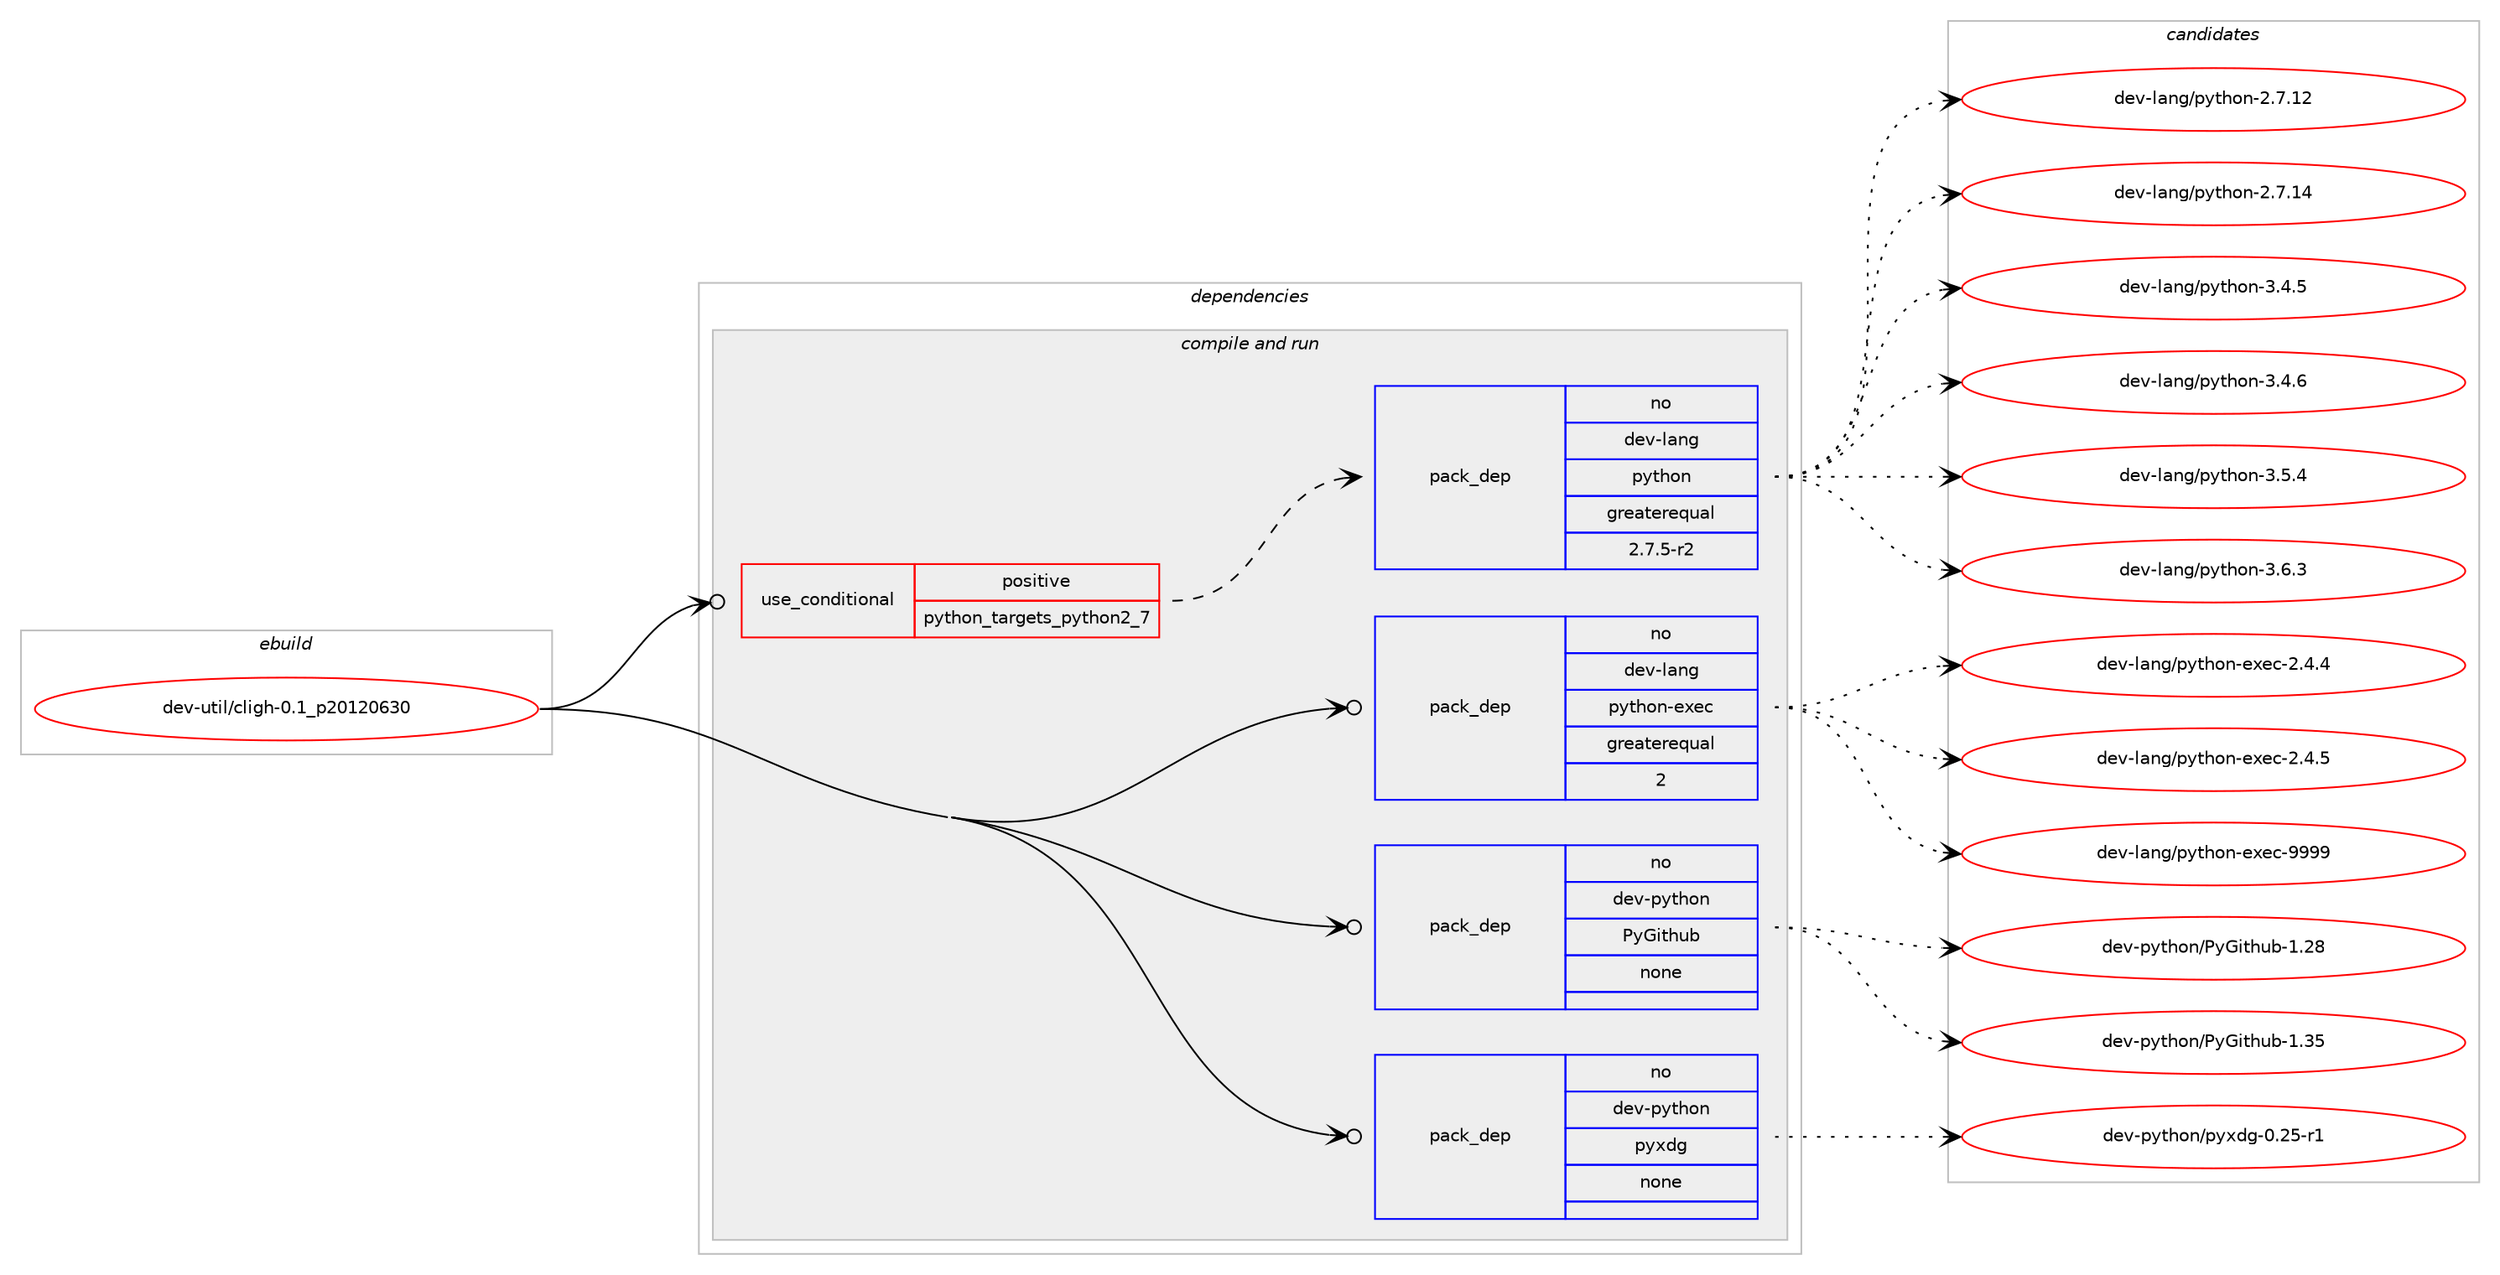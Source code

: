 digraph prolog {

# *************
# Graph options
# *************

newrank=true;
concentrate=true;
compound=true;
graph [rankdir=LR,fontname=Helvetica,fontsize=10,ranksep=1.5];#, ranksep=2.5, nodesep=0.2];
edge  [arrowhead=vee];
node  [fontname=Helvetica,fontsize=10];

# **********
# The ebuild
# **********

subgraph cluster_leftcol {
color=gray;
rank=same;
label=<<i>ebuild</i>>;
id [label="dev-util/cligh-0.1_p20120630", color=red, width=4, href="../dev-util/cligh-0.1_p20120630.svg"];
}

# ****************
# The dependencies
# ****************

subgraph cluster_midcol {
color=gray;
label=<<i>dependencies</i>>;
subgraph cluster_compile {
fillcolor="#eeeeee";
style=filled;
label=<<i>compile</i>>;
}
subgraph cluster_compileandrun {
fillcolor="#eeeeee";
style=filled;
label=<<i>compile and run</i>>;
subgraph cond77534 {
dependency283062 [label=<<TABLE BORDER="0" CELLBORDER="1" CELLSPACING="0" CELLPADDING="4"><TR><TD ROWSPAN="3" CELLPADDING="10">use_conditional</TD></TR><TR><TD>positive</TD></TR><TR><TD>python_targets_python2_7</TD></TR></TABLE>>, shape=none, color=red];
subgraph pack201320 {
dependency283063 [label=<<TABLE BORDER="0" CELLBORDER="1" CELLSPACING="0" CELLPADDING="4" WIDTH="220"><TR><TD ROWSPAN="6" CELLPADDING="30">pack_dep</TD></TR><TR><TD WIDTH="110">no</TD></TR><TR><TD>dev-lang</TD></TR><TR><TD>python</TD></TR><TR><TD>greaterequal</TD></TR><TR><TD>2.7.5-r2</TD></TR></TABLE>>, shape=none, color=blue];
}
dependency283062:e -> dependency283063:w [weight=20,style="dashed",arrowhead="vee"];
}
id:e -> dependency283062:w [weight=20,style="solid",arrowhead="odotvee"];
subgraph pack201321 {
dependency283064 [label=<<TABLE BORDER="0" CELLBORDER="1" CELLSPACING="0" CELLPADDING="4" WIDTH="220"><TR><TD ROWSPAN="6" CELLPADDING="30">pack_dep</TD></TR><TR><TD WIDTH="110">no</TD></TR><TR><TD>dev-lang</TD></TR><TR><TD>python-exec</TD></TR><TR><TD>greaterequal</TD></TR><TR><TD>2</TD></TR></TABLE>>, shape=none, color=blue];
}
id:e -> dependency283064:w [weight=20,style="solid",arrowhead="odotvee"];
subgraph pack201322 {
dependency283065 [label=<<TABLE BORDER="0" CELLBORDER="1" CELLSPACING="0" CELLPADDING="4" WIDTH="220"><TR><TD ROWSPAN="6" CELLPADDING="30">pack_dep</TD></TR><TR><TD WIDTH="110">no</TD></TR><TR><TD>dev-python</TD></TR><TR><TD>PyGithub</TD></TR><TR><TD>none</TD></TR><TR><TD></TD></TR></TABLE>>, shape=none, color=blue];
}
id:e -> dependency283065:w [weight=20,style="solid",arrowhead="odotvee"];
subgraph pack201323 {
dependency283066 [label=<<TABLE BORDER="0" CELLBORDER="1" CELLSPACING="0" CELLPADDING="4" WIDTH="220"><TR><TD ROWSPAN="6" CELLPADDING="30">pack_dep</TD></TR><TR><TD WIDTH="110">no</TD></TR><TR><TD>dev-python</TD></TR><TR><TD>pyxdg</TD></TR><TR><TD>none</TD></TR><TR><TD></TD></TR></TABLE>>, shape=none, color=blue];
}
id:e -> dependency283066:w [weight=20,style="solid",arrowhead="odotvee"];
}
subgraph cluster_run {
fillcolor="#eeeeee";
style=filled;
label=<<i>run</i>>;
}
}

# **************
# The candidates
# **************

subgraph cluster_choices {
rank=same;
color=gray;
label=<<i>candidates</i>>;

subgraph choice201320 {
color=black;
nodesep=1;
choice10010111845108971101034711212111610411111045504655464950 [label="dev-lang/python-2.7.12", color=red, width=4,href="../dev-lang/python-2.7.12.svg"];
choice10010111845108971101034711212111610411111045504655464952 [label="dev-lang/python-2.7.14", color=red, width=4,href="../dev-lang/python-2.7.14.svg"];
choice100101118451089711010347112121116104111110455146524653 [label="dev-lang/python-3.4.5", color=red, width=4,href="../dev-lang/python-3.4.5.svg"];
choice100101118451089711010347112121116104111110455146524654 [label="dev-lang/python-3.4.6", color=red, width=4,href="../dev-lang/python-3.4.6.svg"];
choice100101118451089711010347112121116104111110455146534652 [label="dev-lang/python-3.5.4", color=red, width=4,href="../dev-lang/python-3.5.4.svg"];
choice100101118451089711010347112121116104111110455146544651 [label="dev-lang/python-3.6.3", color=red, width=4,href="../dev-lang/python-3.6.3.svg"];
dependency283063:e -> choice10010111845108971101034711212111610411111045504655464950:w [style=dotted,weight="100"];
dependency283063:e -> choice10010111845108971101034711212111610411111045504655464952:w [style=dotted,weight="100"];
dependency283063:e -> choice100101118451089711010347112121116104111110455146524653:w [style=dotted,weight="100"];
dependency283063:e -> choice100101118451089711010347112121116104111110455146524654:w [style=dotted,weight="100"];
dependency283063:e -> choice100101118451089711010347112121116104111110455146534652:w [style=dotted,weight="100"];
dependency283063:e -> choice100101118451089711010347112121116104111110455146544651:w [style=dotted,weight="100"];
}
subgraph choice201321 {
color=black;
nodesep=1;
choice1001011184510897110103471121211161041111104510112010199455046524652 [label="dev-lang/python-exec-2.4.4", color=red, width=4,href="../dev-lang/python-exec-2.4.4.svg"];
choice1001011184510897110103471121211161041111104510112010199455046524653 [label="dev-lang/python-exec-2.4.5", color=red, width=4,href="../dev-lang/python-exec-2.4.5.svg"];
choice10010111845108971101034711212111610411111045101120101994557575757 [label="dev-lang/python-exec-9999", color=red, width=4,href="../dev-lang/python-exec-9999.svg"];
dependency283064:e -> choice1001011184510897110103471121211161041111104510112010199455046524652:w [style=dotted,weight="100"];
dependency283064:e -> choice1001011184510897110103471121211161041111104510112010199455046524653:w [style=dotted,weight="100"];
dependency283064:e -> choice10010111845108971101034711212111610411111045101120101994557575757:w [style=dotted,weight="100"];
}
subgraph choice201322 {
color=black;
nodesep=1;
choice10010111845112121116104111110478012171105116104117984549465056 [label="dev-python/PyGithub-1.28", color=red, width=4,href="../dev-python/PyGithub-1.28.svg"];
choice10010111845112121116104111110478012171105116104117984549465153 [label="dev-python/PyGithub-1.35", color=red, width=4,href="../dev-python/PyGithub-1.35.svg"];
dependency283065:e -> choice10010111845112121116104111110478012171105116104117984549465056:w [style=dotted,weight="100"];
dependency283065:e -> choice10010111845112121116104111110478012171105116104117984549465153:w [style=dotted,weight="100"];
}
subgraph choice201323 {
color=black;
nodesep=1;
choice100101118451121211161041111104711212112010010345484650534511449 [label="dev-python/pyxdg-0.25-r1", color=red, width=4,href="../dev-python/pyxdg-0.25-r1.svg"];
dependency283066:e -> choice100101118451121211161041111104711212112010010345484650534511449:w [style=dotted,weight="100"];
}
}

}
